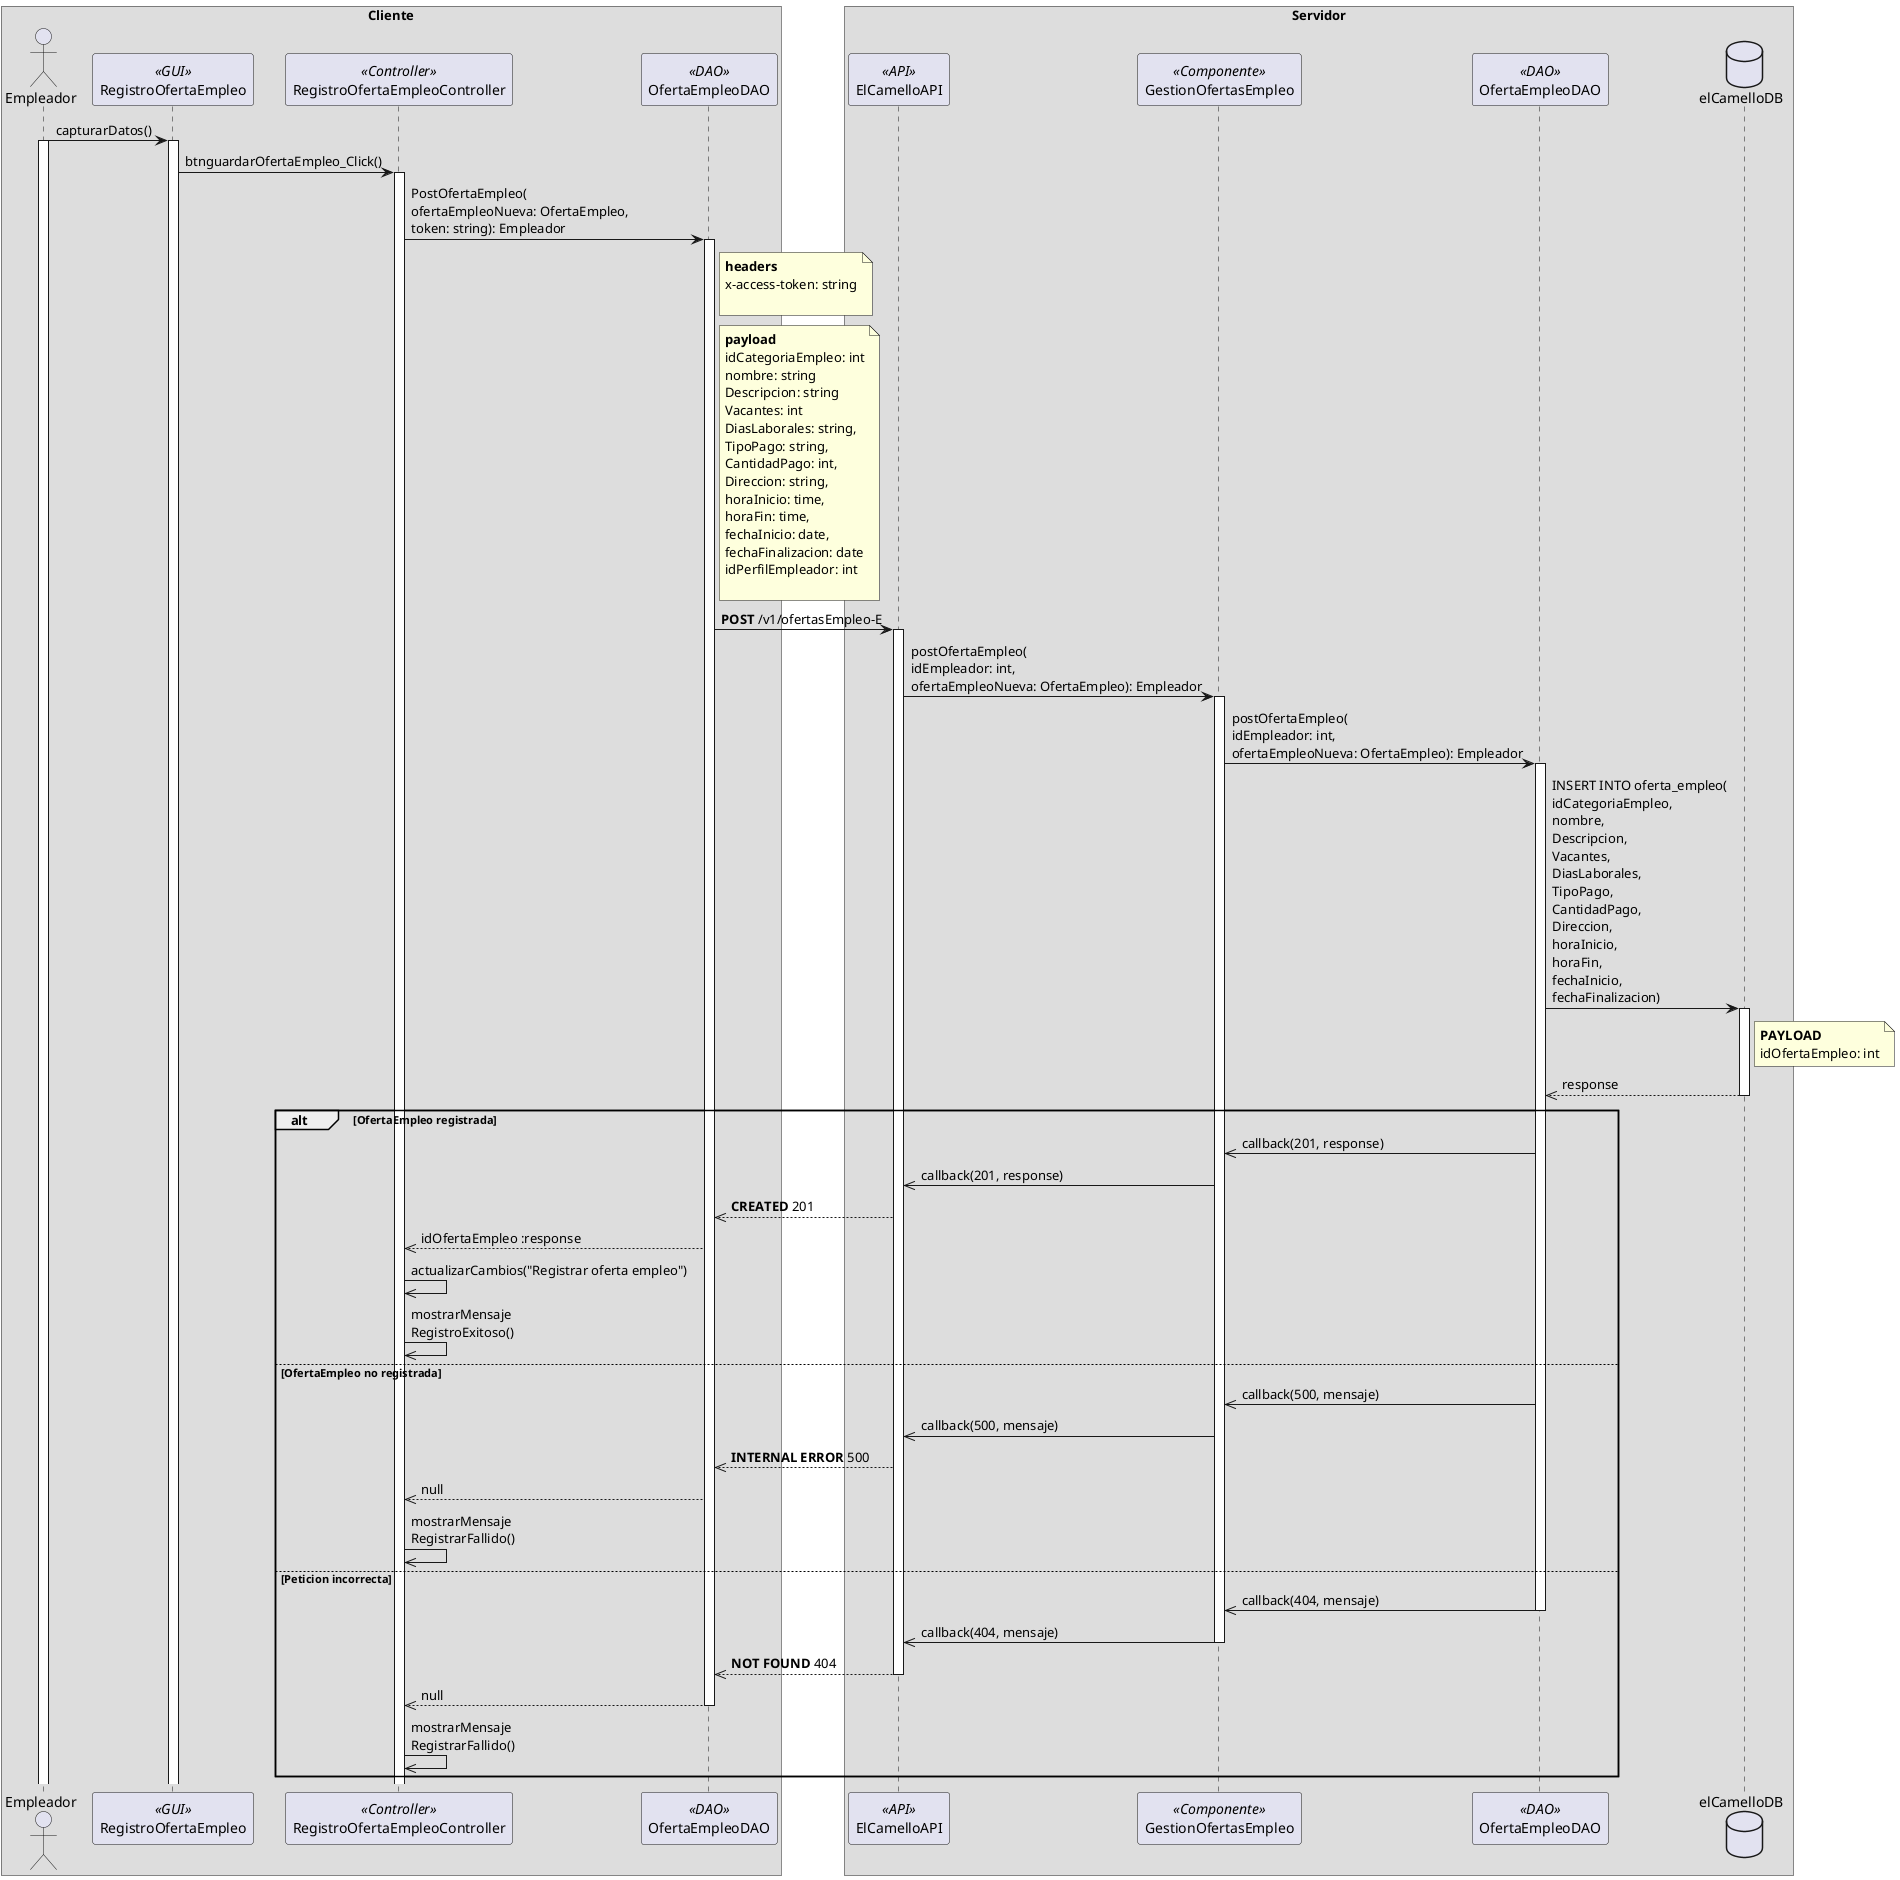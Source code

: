 
@startuml RegistrarOfertaEmpleo

box Cliente
    actor Empleador as a
    participant RegistroOfertaEmpleo as b <<GUI>> 
    participant RegistroOfertaEmpleoController as c <<Controller>>
    participant OfertaEmpleoDAO as d <<DAO>>
end box

box Servidor
    participant ElCamelloAPI as e <<API>>
    participant GestionOfertasEmpleo as f <<Componente>>
    participant OfertaEmpleoDAO as g <<DAO>>
    database elCamelloDB as db
end box

a -> b : capturarDatos()
activate a
activate b

b -> c : btnguardarOfertaEmpleo_Click()
activate c

c -> d : PostOfertaEmpleo(\nofertaEmpleoNueva: OfertaEmpleo,\ntoken: string): Empleador
activate d

note right of d  
**headers**
x-access-token: string

end note

note right of d  
**payload**
idCategoriaEmpleo: int
nombre: string
Descripcion: string
Vacantes: int
DiasLaborales: string,
TipoPago: string,
CantidadPago: int,
Direccion: string,
horaInicio: time,
horaFin: time, 
fechaInicio: date, 
fechaFinalizacion: date
idPerfilEmpleador: int

end note

d -> e : **POST** /v1/ofertasEmpleo-E
activate e

e -> f : postOfertaEmpleo(\nidEmpleador: int, \nofertaEmpleoNueva: OfertaEmpleo): Empleador
activate f

f -> g : postOfertaEmpleo(\nidEmpleador: int, \nofertaEmpleoNueva: OfertaEmpleo): Empleador
activate g

g -> db : INSERT INTO oferta_empleo(\nidCategoriaEmpleo, \nnombre, \nDescripcion,\nVacantes,\nDiasLaborales,\nTipoPago,\nCantidadPago,\nDireccion,\nhoraInicio,\nhoraFin, \nfechaInicio, \nfechaFinalizacion)
activate db

note right of db  
**PAYLOAD**
idOfertaEmpleo: int
end note

db -->> g : response
deactivate db

alt OfertaEmpleo registrada
    g ->> f : callback(201, response)
    
    f ->> e : callback(201, response)

    e -->> d: **CREATED** 201
    d -->> c: idOfertaEmpleo :response

    c ->> c: actualizarCambios("Registrar oferta empleo")
    c ->> c: mostrarMensaje\nRegistroExitoso()
else OfertaEmpleo no registrada
    g ->> f : callback(500, mensaje)

    f ->> e : callback(500, mensaje)

    e -->> d: **INTERNAL ERROR** 500

    d -->> c: null

    c ->> c: mostrarMensaje\nRegistrarFallido()
else Peticion incorrecta
    g ->> f : callback(404, mensaje)
    deactivate g

    f ->> e : callback(404, mensaje)
    deactivate f

    e -->> d: **NOT FOUND** 404
    deactivate e

    d -->> c: null
    deactivate d

    c ->> c: mostrarMensaje\nRegistrarFallido()

end


@enduml
